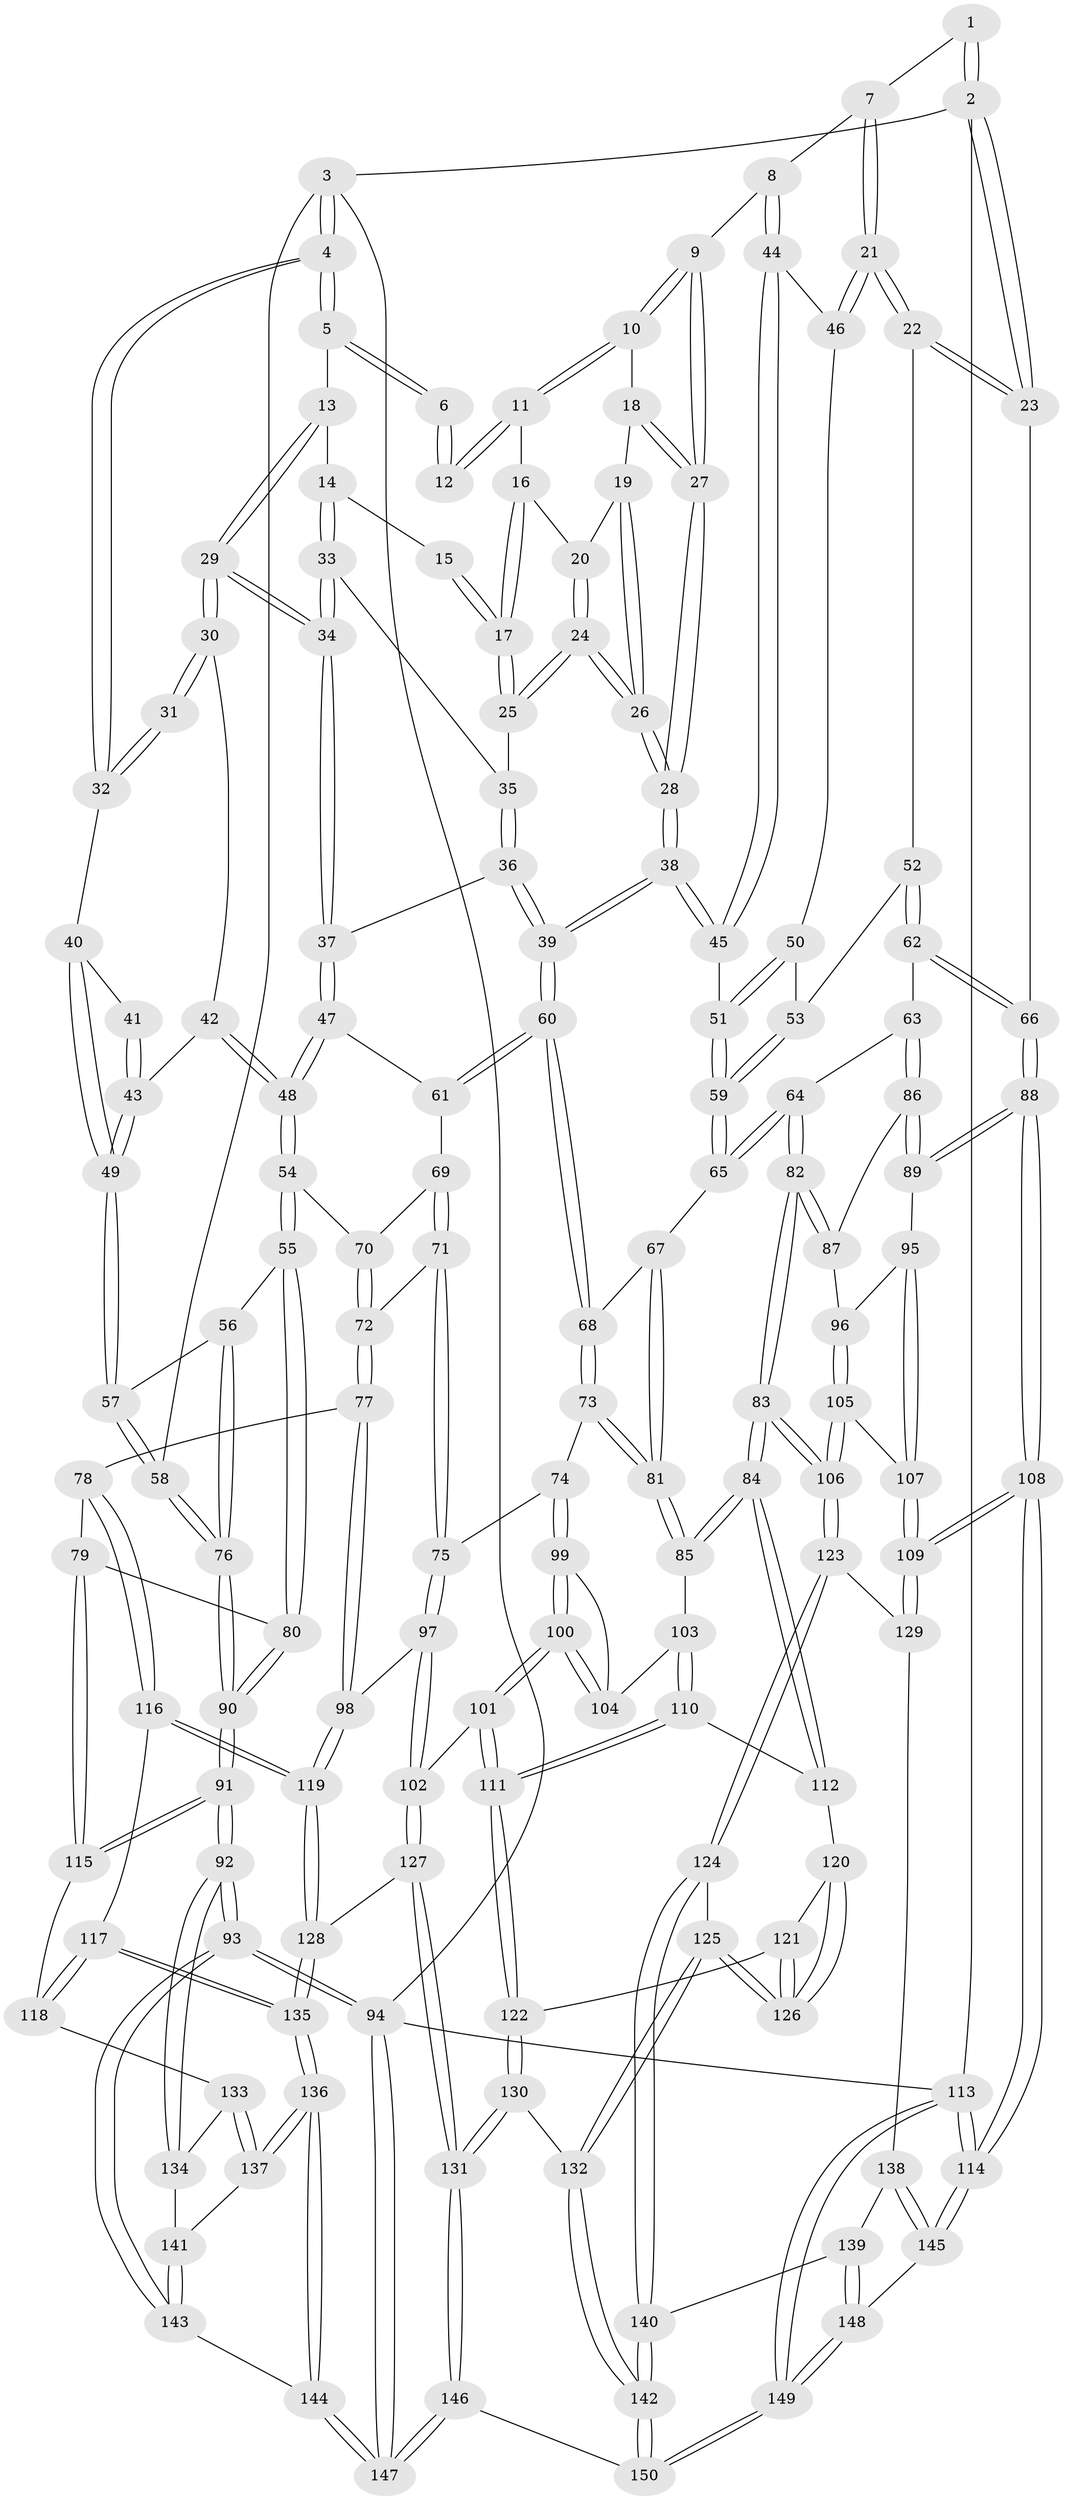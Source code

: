 // Generated by graph-tools (version 1.1) at 2025/38/03/09/25 02:38:26]
// undirected, 150 vertices, 372 edges
graph export_dot {
graph [start="1"]
  node [color=gray90,style=filled];
  1 [pos="+0.8044873315276018+0"];
  2 [pos="+1+0"];
  3 [pos="+0+0"];
  4 [pos="+0+0"];
  5 [pos="+0.24121277713449785+0"];
  6 [pos="+0.558426569952259+0"];
  7 [pos="+0.8241310303435501+0.012047419075599114"];
  8 [pos="+0.7435239040912712+0.13256268174176494"];
  9 [pos="+0.7388393488516938+0.13105186008861927"];
  10 [pos="+0.6489370943229753+0.07817819819922811"];
  11 [pos="+0.5846838683302744+0"];
  12 [pos="+0.5720684770495753+0"];
  13 [pos="+0.3006941656347922+0"];
  14 [pos="+0.4442018380883134+0.10924439130203978"];
  15 [pos="+0.4945758224533565+0.058756912140420565"];
  16 [pos="+0.5568829444490787+0.07315769151204536"];
  17 [pos="+0.5149483691470707+0.13947258132662382"];
  18 [pos="+0.6467710260701716+0.0814083427030876"];
  19 [pos="+0.6006559367149811+0.1259516110651786"];
  20 [pos="+0.5689772321723011+0.11897677444069905"];
  21 [pos="+0.9759412757532341+0.14314750343323684"];
  22 [pos="+1+0.15527759142019357"];
  23 [pos="+1+0.12432876330801028"];
  24 [pos="+0.5517779411036597+0.19638133668902083"];
  25 [pos="+0.5071787950922751+0.15984838147833538"];
  26 [pos="+0.5579831651366046+0.20346073146642688"];
  27 [pos="+0.6115192496698425+0.19227619639636284"];
  28 [pos="+0.5725736446167881+0.23062138553909012"];
  29 [pos="+0.2947390763394564+0.15743808443121746"];
  30 [pos="+0.2350324904558624+0.1728340975505037"];
  31 [pos="+0.19521416509611889+0.16270149426009467"];
  32 [pos="+0+0"];
  33 [pos="+0.45273783965079595+0.13701863734077413"];
  34 [pos="+0.33125216554324194+0.2168302465771661"];
  35 [pos="+0.4830261300390549+0.15654340749996645"];
  36 [pos="+0.4291615954897603+0.2581833865505214"];
  37 [pos="+0.3394562472181697+0.25644375429304334"];
  38 [pos="+0.5801753261970111+0.2959803456381934"];
  39 [pos="+0.5646865203614349+0.31510096594319"];
  40 [pos="+0.017349207252573686+0.1139149916902964"];
  41 [pos="+0.14337218327075463+0.20045703947800364"];
  42 [pos="+0.19364271390275437+0.2257193472482513"];
  43 [pos="+0.15923021059171222+0.23630085672380852"];
  44 [pos="+0.745370378464554+0.13760177816432745"];
  45 [pos="+0.7209976689452792+0.27956875650335966"];
  46 [pos="+0.8799715933075796+0.1941162342811836"];
  47 [pos="+0.33736077495257394+0.2613507302229491"];
  48 [pos="+0.2713494177200037+0.3267518625388341"];
  49 [pos="+0.11430214147237729+0.33398251868389256"];
  50 [pos="+0.8786574410637883+0.1977769721721686"];
  51 [pos="+0.7436575279138639+0.29794096774715345"];
  52 [pos="+0.9291997840210566+0.32025988612716394"];
  53 [pos="+0.8780574394770615+0.29758032240157584"];
  54 [pos="+0.245994693866391+0.3632688464873145"];
  55 [pos="+0.17152555271583728+0.4226995669675957"];
  56 [pos="+0.11725321674176781+0.3475707846258052"];
  57 [pos="+0.11454208527002868+0.34273032271552967"];
  58 [pos="+0+0.23088870722457017"];
  59 [pos="+0.7760704606216062+0.3410591563910494"];
  60 [pos="+0.5555708385826583+0.3581441153732994"];
  61 [pos="+0.40329110060509743+0.35726756951762034"];
  62 [pos="+0.9368651180486272+0.38032397745479946"];
  63 [pos="+0.8755538198190964+0.44192979889311595"];
  64 [pos="+0.7965422669733934+0.4213924174977474"];
  65 [pos="+0.7842693682562021+0.41016841967863216"];
  66 [pos="+1+0.4504433254181069"];
  67 [pos="+0.7128330385764543+0.4406772615906358"];
  68 [pos="+0.5562679445463209+0.3714338812267577"];
  69 [pos="+0.39040050249657027+0.41545991156314704"];
  70 [pos="+0.31404182775160533+0.3907804603547905"];
  71 [pos="+0.4195444463800394+0.4775461606414386"];
  72 [pos="+0.37871774395834046+0.49825714431014795"];
  73 [pos="+0.5270977703893025+0.4598652570651657"];
  74 [pos="+0.503088934145872+0.4791063896288636"];
  75 [pos="+0.4796681285680782+0.48524397596901053"];
  76 [pos="+0+0.4494668868159815"];
  77 [pos="+0.2526388920860809+0.5701247408051586"];
  78 [pos="+0.2233136406393227+0.5626288892316371"];
  79 [pos="+0.20978539420411765+0.554928262015014"];
  80 [pos="+0.16824726286345895+0.44802727092262057"];
  81 [pos="+0.6581496622317996+0.5443792978449542"];
  82 [pos="+0.7756666838300789+0.5938977392159296"];
  83 [pos="+0.7520378024186343+0.6469100344117177"];
  84 [pos="+0.7279927906401155+0.636485328105338"];
  85 [pos="+0.6649298993477952+0.5631535004959475"];
  86 [pos="+0.8996399651997445+0.48064708771573583"];
  87 [pos="+0.8867297054627707+0.5177969150935294"];
  88 [pos="+1+0.4862302390913909"];
  89 [pos="+0.9930309310391846+0.5116488003510616"];
  90 [pos="+0+0.5152066175894823"];
  91 [pos="+0+0.725104105050428"];
  92 [pos="+0+0.7824807624829101"];
  93 [pos="+0+1"];
  94 [pos="+0+1"];
  95 [pos="+0.9340317810635157+0.5983266195927939"];
  96 [pos="+0.9017231482737433+0.5836152430991626"];
  97 [pos="+0.4202908464895222+0.6628709965849304"];
  98 [pos="+0.3325970612278607+0.6432539581312466"];
  99 [pos="+0.5194703212372641+0.5386010706657888"];
  100 [pos="+0.47035195751368686+0.6595026956228212"];
  101 [pos="+0.44729902516859665+0.6806642039959565"];
  102 [pos="+0.4413748888045344+0.6785117819341168"];
  103 [pos="+0.5581474123044814+0.6083297822944704"];
  104 [pos="+0.5519440246765128+0.605734120921406"];
  105 [pos="+0.7795131101951004+0.6442743965372729"];
  106 [pos="+0.7525991658200206+0.6476807524621858"];
  107 [pos="+0.9639256402110827+0.6724045419201768"];
  108 [pos="+1+0.8827258155306242"];
  109 [pos="+1+0.7714373485922298"];
  110 [pos="+0.5752628417209804+0.6506856641919091"];
  111 [pos="+0.4736025580773346+0.7060931195028516"];
  112 [pos="+0.6135752778198722+0.6803161630494375"];
  113 [pos="+1+1"];
  114 [pos="+1+1"];
  115 [pos="+0.05977115816056682+0.6744762030395837"];
  116 [pos="+0.219927352607139+0.6580813193154048"];
  117 [pos="+0.19945850753321553+0.7858144341959751"];
  118 [pos="+0.14140883843070112+0.7839555555322086"];
  119 [pos="+0.29957001864607663+0.8359554127002488"];
  120 [pos="+0.600519322039382+0.7022150580717951"];
  121 [pos="+0.49861070351874515+0.7418492352659107"];
  122 [pos="+0.49793354253637895+0.7418677081185857"];
  123 [pos="+0.7645210931849445+0.7393911019276439"];
  124 [pos="+0.6610244208021178+0.8197166759222403"];
  125 [pos="+0.6476211593132996+0.8195180122421818"];
  126 [pos="+0.629305518347452+0.7984585380075722"];
  127 [pos="+0.33942309833899825+0.8588235949252809"];
  128 [pos="+0.29839533456018846+0.850420014353353"];
  129 [pos="+0.7692594619638157+0.7434511147960884"];
  130 [pos="+0.4731405384004467+0.8806347064947335"];
  131 [pos="+0.44532515725518923+0.9094812921438958"];
  132 [pos="+0.5869927768876809+0.8624198374450993"];
  133 [pos="+0.14043097791137693+0.7858559029830374"];
  134 [pos="+0.06497450390712539+0.836560610543462"];
  135 [pos="+0.29439935651387966+0.8517648223405178"];
  136 [pos="+0.23546928845398726+0.922463916306928"];
  137 [pos="+0.13482879782372165+0.8866922698882753"];
  138 [pos="+0.8243393326715462+0.8753338799287844"];
  139 [pos="+0.7103158391786218+0.9176346553709416"];
  140 [pos="+0.7020821417899528+0.9130770123483942"];
  141 [pos="+0.11328404873281891+0.8929608656218345"];
  142 [pos="+0.6262357616480864+0.9627950690494308"];
  143 [pos="+0.09725627956166774+0.9110886046139637"];
  144 [pos="+0.20441385731688946+1"];
  145 [pos="+1+1"];
  146 [pos="+0.4932173446245963+1"];
  147 [pos="+0.18950545834921673+1"];
  148 [pos="+0.7268477740309113+0.9595549779551276"];
  149 [pos="+0.6484149737986215+1"];
  150 [pos="+0.5233452130144434+1"];
  1 -- 2;
  1 -- 2;
  1 -- 7;
  2 -- 3;
  2 -- 23;
  2 -- 23;
  2 -- 113;
  3 -- 4;
  3 -- 4;
  3 -- 58;
  3 -- 94;
  4 -- 5;
  4 -- 5;
  4 -- 32;
  4 -- 32;
  5 -- 6;
  5 -- 6;
  5 -- 13;
  6 -- 12;
  6 -- 12;
  7 -- 8;
  7 -- 21;
  7 -- 21;
  8 -- 9;
  8 -- 44;
  8 -- 44;
  9 -- 10;
  9 -- 10;
  9 -- 27;
  9 -- 27;
  10 -- 11;
  10 -- 11;
  10 -- 18;
  11 -- 12;
  11 -- 12;
  11 -- 16;
  13 -- 14;
  13 -- 29;
  13 -- 29;
  14 -- 15;
  14 -- 33;
  14 -- 33;
  15 -- 17;
  15 -- 17;
  16 -- 17;
  16 -- 17;
  16 -- 20;
  17 -- 25;
  17 -- 25;
  18 -- 19;
  18 -- 27;
  18 -- 27;
  19 -- 20;
  19 -- 26;
  19 -- 26;
  20 -- 24;
  20 -- 24;
  21 -- 22;
  21 -- 22;
  21 -- 46;
  21 -- 46;
  22 -- 23;
  22 -- 23;
  22 -- 52;
  23 -- 66;
  24 -- 25;
  24 -- 25;
  24 -- 26;
  24 -- 26;
  25 -- 35;
  26 -- 28;
  26 -- 28;
  27 -- 28;
  27 -- 28;
  28 -- 38;
  28 -- 38;
  29 -- 30;
  29 -- 30;
  29 -- 34;
  29 -- 34;
  30 -- 31;
  30 -- 31;
  30 -- 42;
  31 -- 32;
  31 -- 32;
  32 -- 40;
  33 -- 34;
  33 -- 34;
  33 -- 35;
  34 -- 37;
  34 -- 37;
  35 -- 36;
  35 -- 36;
  36 -- 37;
  36 -- 39;
  36 -- 39;
  37 -- 47;
  37 -- 47;
  38 -- 39;
  38 -- 39;
  38 -- 45;
  38 -- 45;
  39 -- 60;
  39 -- 60;
  40 -- 41;
  40 -- 49;
  40 -- 49;
  41 -- 43;
  41 -- 43;
  42 -- 43;
  42 -- 48;
  42 -- 48;
  43 -- 49;
  43 -- 49;
  44 -- 45;
  44 -- 45;
  44 -- 46;
  45 -- 51;
  46 -- 50;
  47 -- 48;
  47 -- 48;
  47 -- 61;
  48 -- 54;
  48 -- 54;
  49 -- 57;
  49 -- 57;
  50 -- 51;
  50 -- 51;
  50 -- 53;
  51 -- 59;
  51 -- 59;
  52 -- 53;
  52 -- 62;
  52 -- 62;
  53 -- 59;
  53 -- 59;
  54 -- 55;
  54 -- 55;
  54 -- 70;
  55 -- 56;
  55 -- 80;
  55 -- 80;
  56 -- 57;
  56 -- 76;
  56 -- 76;
  57 -- 58;
  57 -- 58;
  58 -- 76;
  58 -- 76;
  59 -- 65;
  59 -- 65;
  60 -- 61;
  60 -- 61;
  60 -- 68;
  60 -- 68;
  61 -- 69;
  62 -- 63;
  62 -- 66;
  62 -- 66;
  63 -- 64;
  63 -- 86;
  63 -- 86;
  64 -- 65;
  64 -- 65;
  64 -- 82;
  64 -- 82;
  65 -- 67;
  66 -- 88;
  66 -- 88;
  67 -- 68;
  67 -- 81;
  67 -- 81;
  68 -- 73;
  68 -- 73;
  69 -- 70;
  69 -- 71;
  69 -- 71;
  70 -- 72;
  70 -- 72;
  71 -- 72;
  71 -- 75;
  71 -- 75;
  72 -- 77;
  72 -- 77;
  73 -- 74;
  73 -- 81;
  73 -- 81;
  74 -- 75;
  74 -- 99;
  74 -- 99;
  75 -- 97;
  75 -- 97;
  76 -- 90;
  76 -- 90;
  77 -- 78;
  77 -- 98;
  77 -- 98;
  78 -- 79;
  78 -- 116;
  78 -- 116;
  79 -- 80;
  79 -- 115;
  79 -- 115;
  80 -- 90;
  80 -- 90;
  81 -- 85;
  81 -- 85;
  82 -- 83;
  82 -- 83;
  82 -- 87;
  82 -- 87;
  83 -- 84;
  83 -- 84;
  83 -- 106;
  83 -- 106;
  84 -- 85;
  84 -- 85;
  84 -- 112;
  84 -- 112;
  85 -- 103;
  86 -- 87;
  86 -- 89;
  86 -- 89;
  87 -- 96;
  88 -- 89;
  88 -- 89;
  88 -- 108;
  88 -- 108;
  89 -- 95;
  90 -- 91;
  90 -- 91;
  91 -- 92;
  91 -- 92;
  91 -- 115;
  91 -- 115;
  92 -- 93;
  92 -- 93;
  92 -- 134;
  92 -- 134;
  93 -- 94;
  93 -- 94;
  93 -- 143;
  93 -- 143;
  94 -- 147;
  94 -- 147;
  94 -- 113;
  95 -- 96;
  95 -- 107;
  95 -- 107;
  96 -- 105;
  96 -- 105;
  97 -- 98;
  97 -- 102;
  97 -- 102;
  98 -- 119;
  98 -- 119;
  99 -- 100;
  99 -- 100;
  99 -- 104;
  100 -- 101;
  100 -- 101;
  100 -- 104;
  100 -- 104;
  101 -- 102;
  101 -- 111;
  101 -- 111;
  102 -- 127;
  102 -- 127;
  103 -- 104;
  103 -- 110;
  103 -- 110;
  105 -- 106;
  105 -- 106;
  105 -- 107;
  106 -- 123;
  106 -- 123;
  107 -- 109;
  107 -- 109;
  108 -- 109;
  108 -- 109;
  108 -- 114;
  108 -- 114;
  109 -- 129;
  109 -- 129;
  110 -- 111;
  110 -- 111;
  110 -- 112;
  111 -- 122;
  111 -- 122;
  112 -- 120;
  113 -- 114;
  113 -- 114;
  113 -- 149;
  113 -- 149;
  114 -- 145;
  114 -- 145;
  115 -- 118;
  116 -- 117;
  116 -- 119;
  116 -- 119;
  117 -- 118;
  117 -- 118;
  117 -- 135;
  117 -- 135;
  118 -- 133;
  119 -- 128;
  119 -- 128;
  120 -- 121;
  120 -- 126;
  120 -- 126;
  121 -- 122;
  121 -- 126;
  121 -- 126;
  122 -- 130;
  122 -- 130;
  123 -- 124;
  123 -- 124;
  123 -- 129;
  124 -- 125;
  124 -- 140;
  124 -- 140;
  125 -- 126;
  125 -- 126;
  125 -- 132;
  125 -- 132;
  127 -- 128;
  127 -- 131;
  127 -- 131;
  128 -- 135;
  128 -- 135;
  129 -- 138;
  130 -- 131;
  130 -- 131;
  130 -- 132;
  131 -- 146;
  131 -- 146;
  132 -- 142;
  132 -- 142;
  133 -- 134;
  133 -- 137;
  133 -- 137;
  134 -- 141;
  135 -- 136;
  135 -- 136;
  136 -- 137;
  136 -- 137;
  136 -- 144;
  136 -- 144;
  137 -- 141;
  138 -- 139;
  138 -- 145;
  138 -- 145;
  139 -- 140;
  139 -- 148;
  139 -- 148;
  140 -- 142;
  140 -- 142;
  141 -- 143;
  141 -- 143;
  142 -- 150;
  142 -- 150;
  143 -- 144;
  144 -- 147;
  144 -- 147;
  145 -- 148;
  146 -- 147;
  146 -- 147;
  146 -- 150;
  148 -- 149;
  148 -- 149;
  149 -- 150;
  149 -- 150;
}
